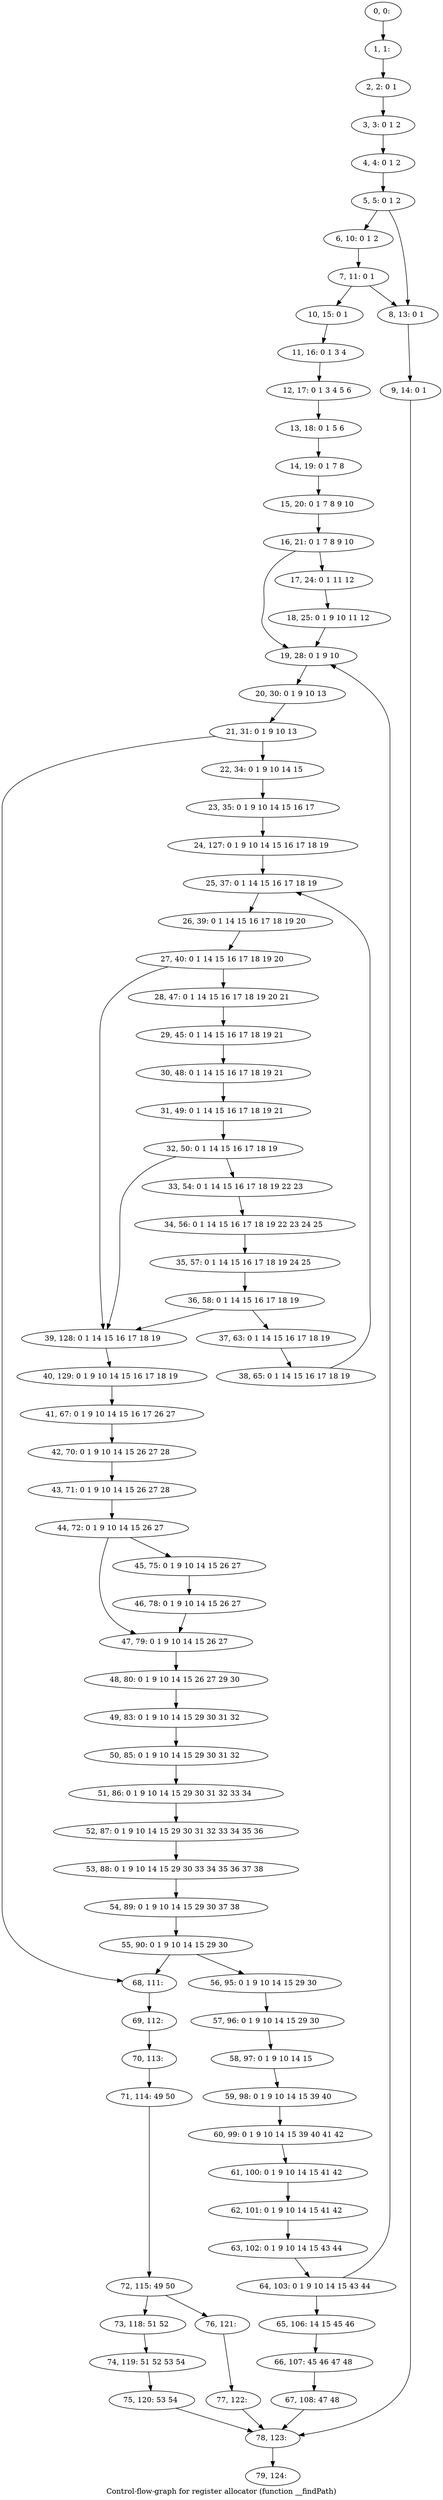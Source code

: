 digraph G {
graph [label="Control-flow-graph for register allocator (function __findPath)"]
0[label="0, 0: "];
1[label="1, 1: "];
2[label="2, 2: 0 1 "];
3[label="3, 3: 0 1 2 "];
4[label="4, 4: 0 1 2 "];
5[label="5, 5: 0 1 2 "];
6[label="6, 10: 0 1 2 "];
7[label="7, 11: 0 1 "];
8[label="8, 13: 0 1 "];
9[label="9, 14: 0 1 "];
10[label="10, 15: 0 1 "];
11[label="11, 16: 0 1 3 4 "];
12[label="12, 17: 0 1 3 4 5 6 "];
13[label="13, 18: 0 1 5 6 "];
14[label="14, 19: 0 1 7 8 "];
15[label="15, 20: 0 1 7 8 9 10 "];
16[label="16, 21: 0 1 7 8 9 10 "];
17[label="17, 24: 0 1 11 12 "];
18[label="18, 25: 0 1 9 10 11 12 "];
19[label="19, 28: 0 1 9 10 "];
20[label="20, 30: 0 1 9 10 13 "];
21[label="21, 31: 0 1 9 10 13 "];
22[label="22, 34: 0 1 9 10 14 15 "];
23[label="23, 35: 0 1 9 10 14 15 16 17 "];
24[label="24, 127: 0 1 9 10 14 15 16 17 18 19 "];
25[label="25, 37: 0 1 14 15 16 17 18 19 "];
26[label="26, 39: 0 1 14 15 16 17 18 19 20 "];
27[label="27, 40: 0 1 14 15 16 17 18 19 20 "];
28[label="28, 47: 0 1 14 15 16 17 18 19 20 21 "];
29[label="29, 45: 0 1 14 15 16 17 18 19 21 "];
30[label="30, 48: 0 1 14 15 16 17 18 19 21 "];
31[label="31, 49: 0 1 14 15 16 17 18 19 21 "];
32[label="32, 50: 0 1 14 15 16 17 18 19 "];
33[label="33, 54: 0 1 14 15 16 17 18 19 22 23 "];
34[label="34, 56: 0 1 14 15 16 17 18 19 22 23 24 25 "];
35[label="35, 57: 0 1 14 15 16 17 18 19 24 25 "];
36[label="36, 58: 0 1 14 15 16 17 18 19 "];
37[label="37, 63: 0 1 14 15 16 17 18 19 "];
38[label="38, 65: 0 1 14 15 16 17 18 19 "];
39[label="39, 128: 0 1 14 15 16 17 18 19 "];
40[label="40, 129: 0 1 9 10 14 15 16 17 18 19 "];
41[label="41, 67: 0 1 9 10 14 15 16 17 26 27 "];
42[label="42, 70: 0 1 9 10 14 15 26 27 28 "];
43[label="43, 71: 0 1 9 10 14 15 26 27 28 "];
44[label="44, 72: 0 1 9 10 14 15 26 27 "];
45[label="45, 75: 0 1 9 10 14 15 26 27 "];
46[label="46, 78: 0 1 9 10 14 15 26 27 "];
47[label="47, 79: 0 1 9 10 14 15 26 27 "];
48[label="48, 80: 0 1 9 10 14 15 26 27 29 30 "];
49[label="49, 83: 0 1 9 10 14 15 29 30 31 32 "];
50[label="50, 85: 0 1 9 10 14 15 29 30 31 32 "];
51[label="51, 86: 0 1 9 10 14 15 29 30 31 32 33 34 "];
52[label="52, 87: 0 1 9 10 14 15 29 30 31 32 33 34 35 36 "];
53[label="53, 88: 0 1 9 10 14 15 29 30 33 34 35 36 37 38 "];
54[label="54, 89: 0 1 9 10 14 15 29 30 37 38 "];
55[label="55, 90: 0 1 9 10 14 15 29 30 "];
56[label="56, 95: 0 1 9 10 14 15 29 30 "];
57[label="57, 96: 0 1 9 10 14 15 29 30 "];
58[label="58, 97: 0 1 9 10 14 15 "];
59[label="59, 98: 0 1 9 10 14 15 39 40 "];
60[label="60, 99: 0 1 9 10 14 15 39 40 41 42 "];
61[label="61, 100: 0 1 9 10 14 15 41 42 "];
62[label="62, 101: 0 1 9 10 14 15 41 42 "];
63[label="63, 102: 0 1 9 10 14 15 43 44 "];
64[label="64, 103: 0 1 9 10 14 15 43 44 "];
65[label="65, 106: 14 15 45 46 "];
66[label="66, 107: 45 46 47 48 "];
67[label="67, 108: 47 48 "];
68[label="68, 111: "];
69[label="69, 112: "];
70[label="70, 113: "];
71[label="71, 114: 49 50 "];
72[label="72, 115: 49 50 "];
73[label="73, 118: 51 52 "];
74[label="74, 119: 51 52 53 54 "];
75[label="75, 120: 53 54 "];
76[label="76, 121: "];
77[label="77, 122: "];
78[label="78, 123: "];
79[label="79, 124: "];
0->1 ;
1->2 ;
2->3 ;
3->4 ;
4->5 ;
5->6 ;
5->8 ;
6->7 ;
7->8 ;
7->10 ;
8->9 ;
9->78 ;
10->11 ;
11->12 ;
12->13 ;
13->14 ;
14->15 ;
15->16 ;
16->17 ;
16->19 ;
17->18 ;
18->19 ;
19->20 ;
20->21 ;
21->22 ;
21->68 ;
22->23 ;
23->24 ;
24->25 ;
25->26 ;
26->27 ;
27->28 ;
27->39 ;
28->29 ;
29->30 ;
30->31 ;
31->32 ;
32->33 ;
32->39 ;
33->34 ;
34->35 ;
35->36 ;
36->37 ;
36->39 ;
37->38 ;
38->25 ;
39->40 ;
40->41 ;
41->42 ;
42->43 ;
43->44 ;
44->45 ;
44->47 ;
45->46 ;
46->47 ;
47->48 ;
48->49 ;
49->50 ;
50->51 ;
51->52 ;
52->53 ;
53->54 ;
54->55 ;
55->56 ;
55->68 ;
56->57 ;
57->58 ;
58->59 ;
59->60 ;
60->61 ;
61->62 ;
62->63 ;
63->64 ;
64->65 ;
64->19 ;
65->66 ;
66->67 ;
67->78 ;
68->69 ;
69->70 ;
70->71 ;
71->72 ;
72->73 ;
72->76 ;
73->74 ;
74->75 ;
75->78 ;
76->77 ;
77->78 ;
78->79 ;
}
